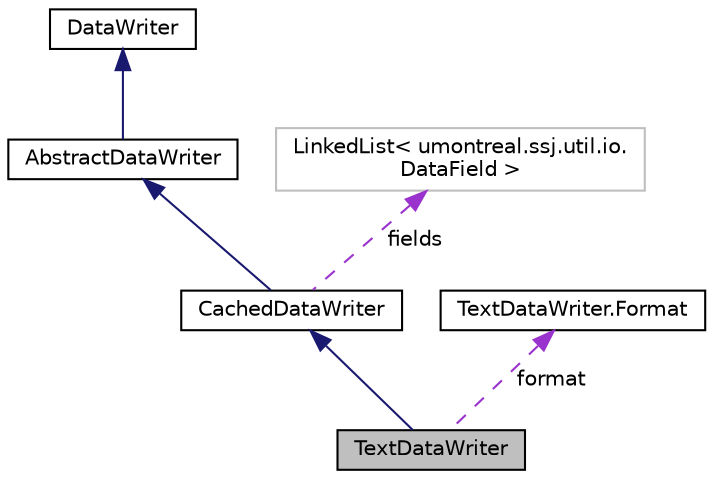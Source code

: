 digraph "TextDataWriter"
{
 // INTERACTIVE_SVG=YES
  bgcolor="transparent";
  edge [fontname="Helvetica",fontsize="10",labelfontname="Helvetica",labelfontsize="10"];
  node [fontname="Helvetica",fontsize="10",shape=record];
  Node4 [label="TextDataWriter",height=0.2,width=0.4,color="black", fillcolor="grey75", style="filled", fontcolor="black"];
  Node5 -> Node4 [dir="back",color="midnightblue",fontsize="10",style="solid",fontname="Helvetica"];
  Node5 [label="CachedDataWriter",height=0.2,width=0.4,color="black",URL="$classumontreal_1_1ssj_1_1util_1_1io_1_1CachedDataWriter.html",tooltip="This abstract class implements shared functionality for data writers that store all fields in memory ..."];
  Node6 -> Node5 [dir="back",color="midnightblue",fontsize="10",style="solid",fontname="Helvetica"];
  Node6 [label="AbstractDataWriter",height=0.2,width=0.4,color="black",URL="$classumontreal_1_1ssj_1_1util_1_1io_1_1AbstractDataWriter.html",tooltip="This abstract class implements shared functionality for data writers. "];
  Node7 -> Node6 [dir="back",color="midnightblue",fontsize="10",style="solid",fontname="Helvetica"];
  Node7 [label="DataWriter",height=0.2,width=0.4,color="black",URL="$interfaceumontreal_1_1ssj_1_1util_1_1io_1_1DataWriter.html",tooltip="Data writer interface. "];
  Node8 -> Node5 [dir="back",color="darkorchid3",fontsize="10",style="dashed",label=" fields" ,fontname="Helvetica"];
  Node8 [label="LinkedList\< umontreal.ssj.util.io.\lDataField \>",height=0.2,width=0.4,color="grey75"];
  Node9 -> Node4 [dir="back",color="darkorchid3",fontsize="10",style="dashed",label=" format" ,fontname="Helvetica"];
  Node9 [label="TextDataWriter.Format",height=0.2,width=0.4,color="black",URL="$enumumontreal_1_1ssj_1_1util_1_1io_1_1TextDataWriter_1_1Format.html",tooltip="Output format: organize fields as columns or as rows. "];
}
